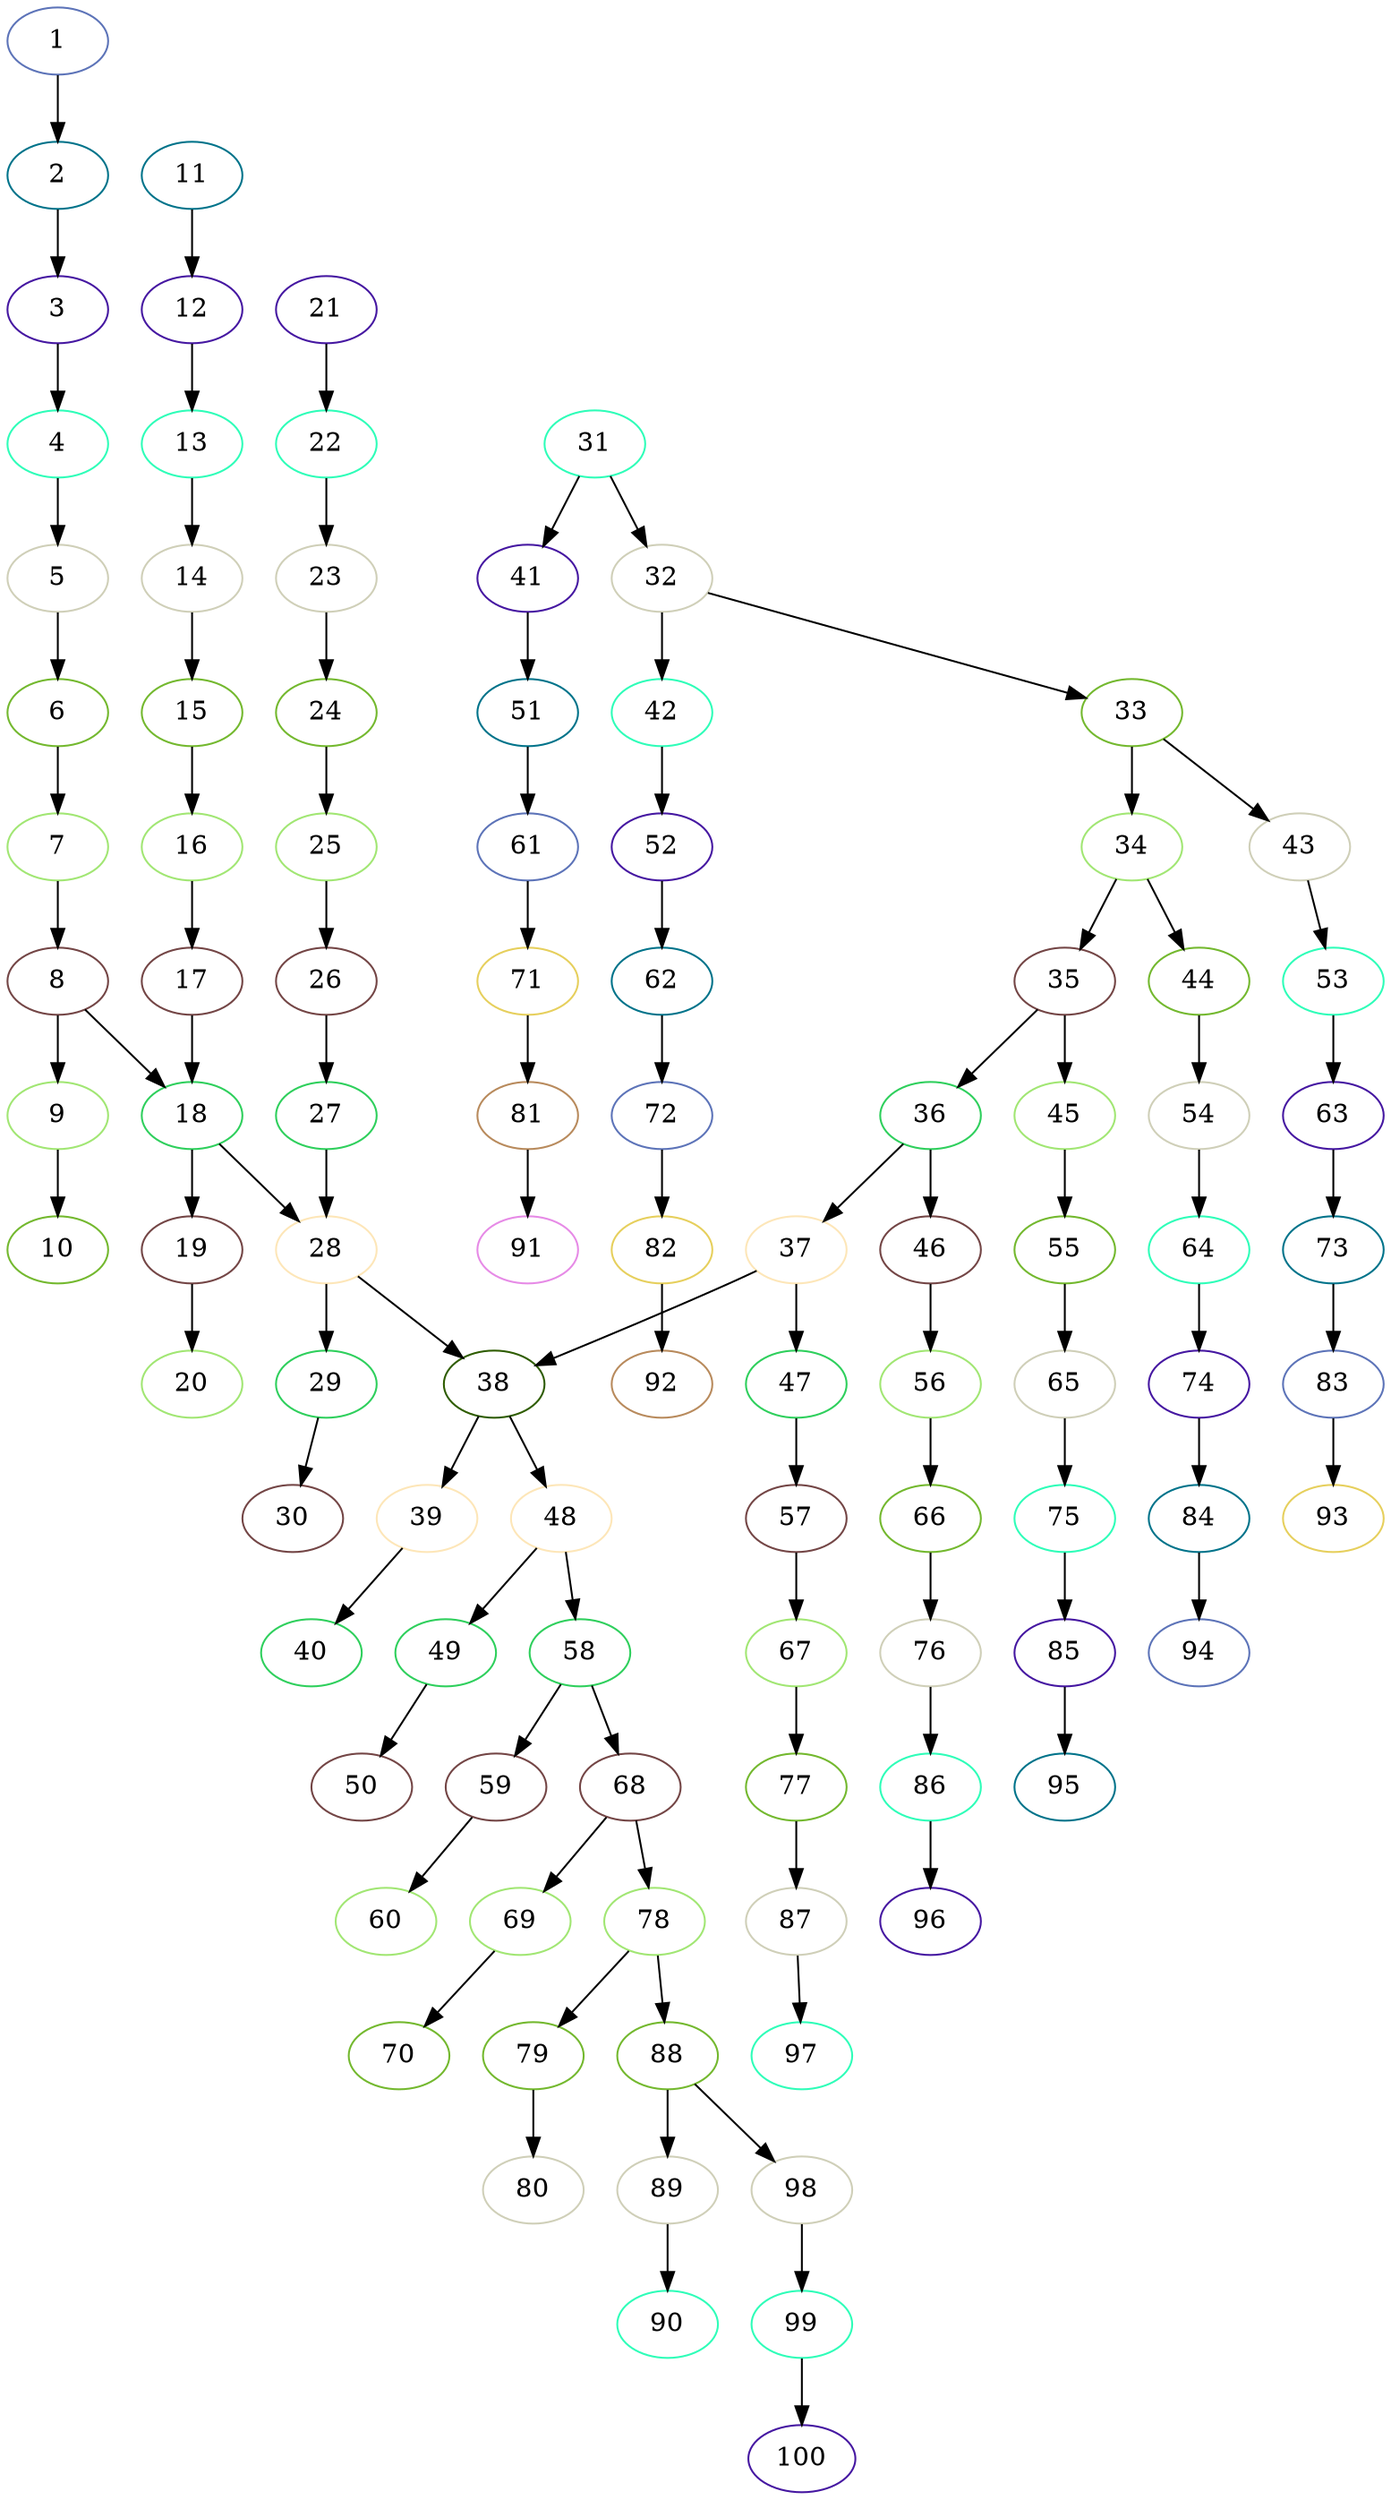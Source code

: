 digraph sample {
38 [color="#2e5c00"];
28 [color="#fde6b8"];
37 [color="#fde6b8"];
48 [color="#fde6b8"];
39 [color="#fde6b8"];
18 [color="#2ecf5c"];
27 [color="#2ecf5c"];
29 [color="#2ecf5c"];
36 [color="#2ecf5c"];
47 [color="#2ecf5c"];
58 [color="#2ecf5c"];
49 [color="#2ecf5c"];
40 [color="#2ecf5c"];
8 [color="#734545"];
17 [color="#734545"];
19 [color="#734545"];
26 [color="#734545"];
30 [color="#734545"];
35 [color="#734545"];
46 [color="#734545"];
57 [color="#734545"];
68 [color="#734545"];
59 [color="#734545"];
50 [color="#734545"];
7 [color="#a1e673"];
9 [color="#a1e673"];
16 [color="#a1e673"];
20 [color="#a1e673"];
25 [color="#a1e673"];
34 [color="#a1e673"];
45 [color="#a1e673"];
56 [color="#a1e673"];
67 [color="#a1e673"];
78 [color="#a1e673"];
69 [color="#a1e673"];
60 [color="#a1e673"];
6 [color="#73b82e"];
10 [color="#73b82e"];
15 [color="#73b82e"];
24 [color="#73b82e"];
33 [color="#73b82e"];
44 [color="#73b82e"];
55 [color="#73b82e"];
66 [color="#73b82e"];
77 [color="#73b82e"];
88 [color="#73b82e"];
79 [color="#73b82e"];
70 [color="#73b82e"];
5 [color="#cfcfb8"];
14 [color="#cfcfb8"];
23 [color="#cfcfb8"];
32 [color="#cfcfb8"];
43 [color="#cfcfb8"];
54 [color="#cfcfb8"];
65 [color="#cfcfb8"];
76 [color="#cfcfb8"];
87 [color="#cfcfb8"];
98 [color="#cfcfb8"];
89 [color="#cfcfb8"];
80 [color="#cfcfb8"];
4 [color="#2efdb8"];
13 [color="#2efdb8"];
22 [color="#2efdb8"];
31 [color="#2efdb8"];
42 [color="#2efdb8"];
53 [color="#2efdb8"];
64 [color="#2efdb8"];
75 [color="#2efdb8"];
86 [color="#2efdb8"];
97 [color="#2efdb8"];
99 [color="#2efdb8"];
90 [color="#2efdb8"];
3 [color="#4517a1"];
12 [color="#4517a1"];
21 [color="#4517a1"];
41 [color="#4517a1"];
52 [color="#4517a1"];
63 [color="#4517a1"];
74 [color="#4517a1"];
85 [color="#4517a1"];
96 [color="#4517a1"];
100 [color="#4517a1"];
2 [color="#00738a"];
11 [color="#00738a"];
51 [color="#00738a"];
62 [color="#00738a"];
73 [color="#00738a"];
84 [color="#00738a"];
95 [color="#00738a"];
1 [color="#5c73b8"];
61 [color="#5c73b8"];
72 [color="#5c73b8"];
83 [color="#5c73b8"];
94 [color="#5c73b8"];
71 [color="#e6cf5c"];
82 [color="#e6cf5c"];
93 [color="#e6cf5c"];
81 [color="#b88a5c"];
92 [color="#b88a5c"];
91 [color="#e68ae6"];
1 -> 2[color="black"];
2 -> 3[color="black"];
3 -> 4[color="black"];
4 -> 5[color="black"];
5 -> 6[color="black"];
6 -> 7[color="black"];
7 -> 8[color="black"];
8 -> 18[color="black"];
8 -> 9[color="black"];
9 -> 10[color="black"];
11 -> 12[color="black"];
12 -> 13[color="black"];
13 -> 14[color="black"];
14 -> 15[color="black"];
15 -> 16[color="black"];
16 -> 17[color="black"];
17 -> 18[color="black"];
18 -> 28[color="black"];
18 -> 19[color="black"];
19 -> 20[color="black"];
21 -> 22[color="black"];
22 -> 23[color="black"];
23 -> 24[color="black"];
24 -> 25[color="black"];
25 -> 26[color="black"];
26 -> 27[color="black"];
27 -> 28[color="black"];
28 -> 38[color="black"];
28 -> 29[color="black"];
29 -> 30[color="black"];
31 -> 41[color="black"];
31 -> 32[color="black"];
32 -> 42[color="black"];
32 -> 33[color="black"];
33 -> 43[color="black"];
33 -> 34[color="black"];
34 -> 44[color="black"];
34 -> 35[color="black"];
35 -> 45[color="black"];
35 -> 36[color="black"];
36 -> 46[color="black"];
36 -> 37[color="black"];
37 -> 47[color="black"];
37 -> 38[color="black"];
38 -> 48[color="black"];
38 -> 39[color="black"];
39 -> 40[color="black"];
41 -> 51[color="black"];
42 -> 52[color="black"];
43 -> 53[color="black"];
44 -> 54[color="black"];
45 -> 55[color="black"];
46 -> 56[color="black"];
47 -> 57[color="black"];
48 -> 58[color="black"];
48 -> 49[color="black"];
49 -> 50[color="black"];
51 -> 61[color="black"];
52 -> 62[color="black"];
53 -> 63[color="black"];
54 -> 64[color="black"];
55 -> 65[color="black"];
56 -> 66[color="black"];
57 -> 67[color="black"];
58 -> 68[color="black"];
58 -> 59[color="black"];
59 -> 60[color="black"];
61 -> 71[color="black"];
62 -> 72[color="black"];
63 -> 73[color="black"];
64 -> 74[color="black"];
65 -> 75[color="black"];
66 -> 76[color="black"];
67 -> 77[color="black"];
68 -> 78[color="black"];
68 -> 69[color="black"];
69 -> 70[color="black"];
71 -> 81[color="black"];
72 -> 82[color="black"];
73 -> 83[color="black"];
74 -> 84[color="black"];
75 -> 85[color="black"];
76 -> 86[color="black"];
77 -> 87[color="black"];
78 -> 88[color="black"];
78 -> 79[color="black"];
79 -> 80[color="black"];
81 -> 91[color="black"];
82 -> 92[color="black"];
83 -> 93[color="black"];
84 -> 94[color="black"];
85 -> 95[color="black"];
86 -> 96[color="black"];
87 -> 97[color="black"];
88 -> 98[color="black"];
88 -> 89[color="black"];
89 -> 90[color="black"];
98 -> 99[color="black"];
99 -> 100[color="black"];
}